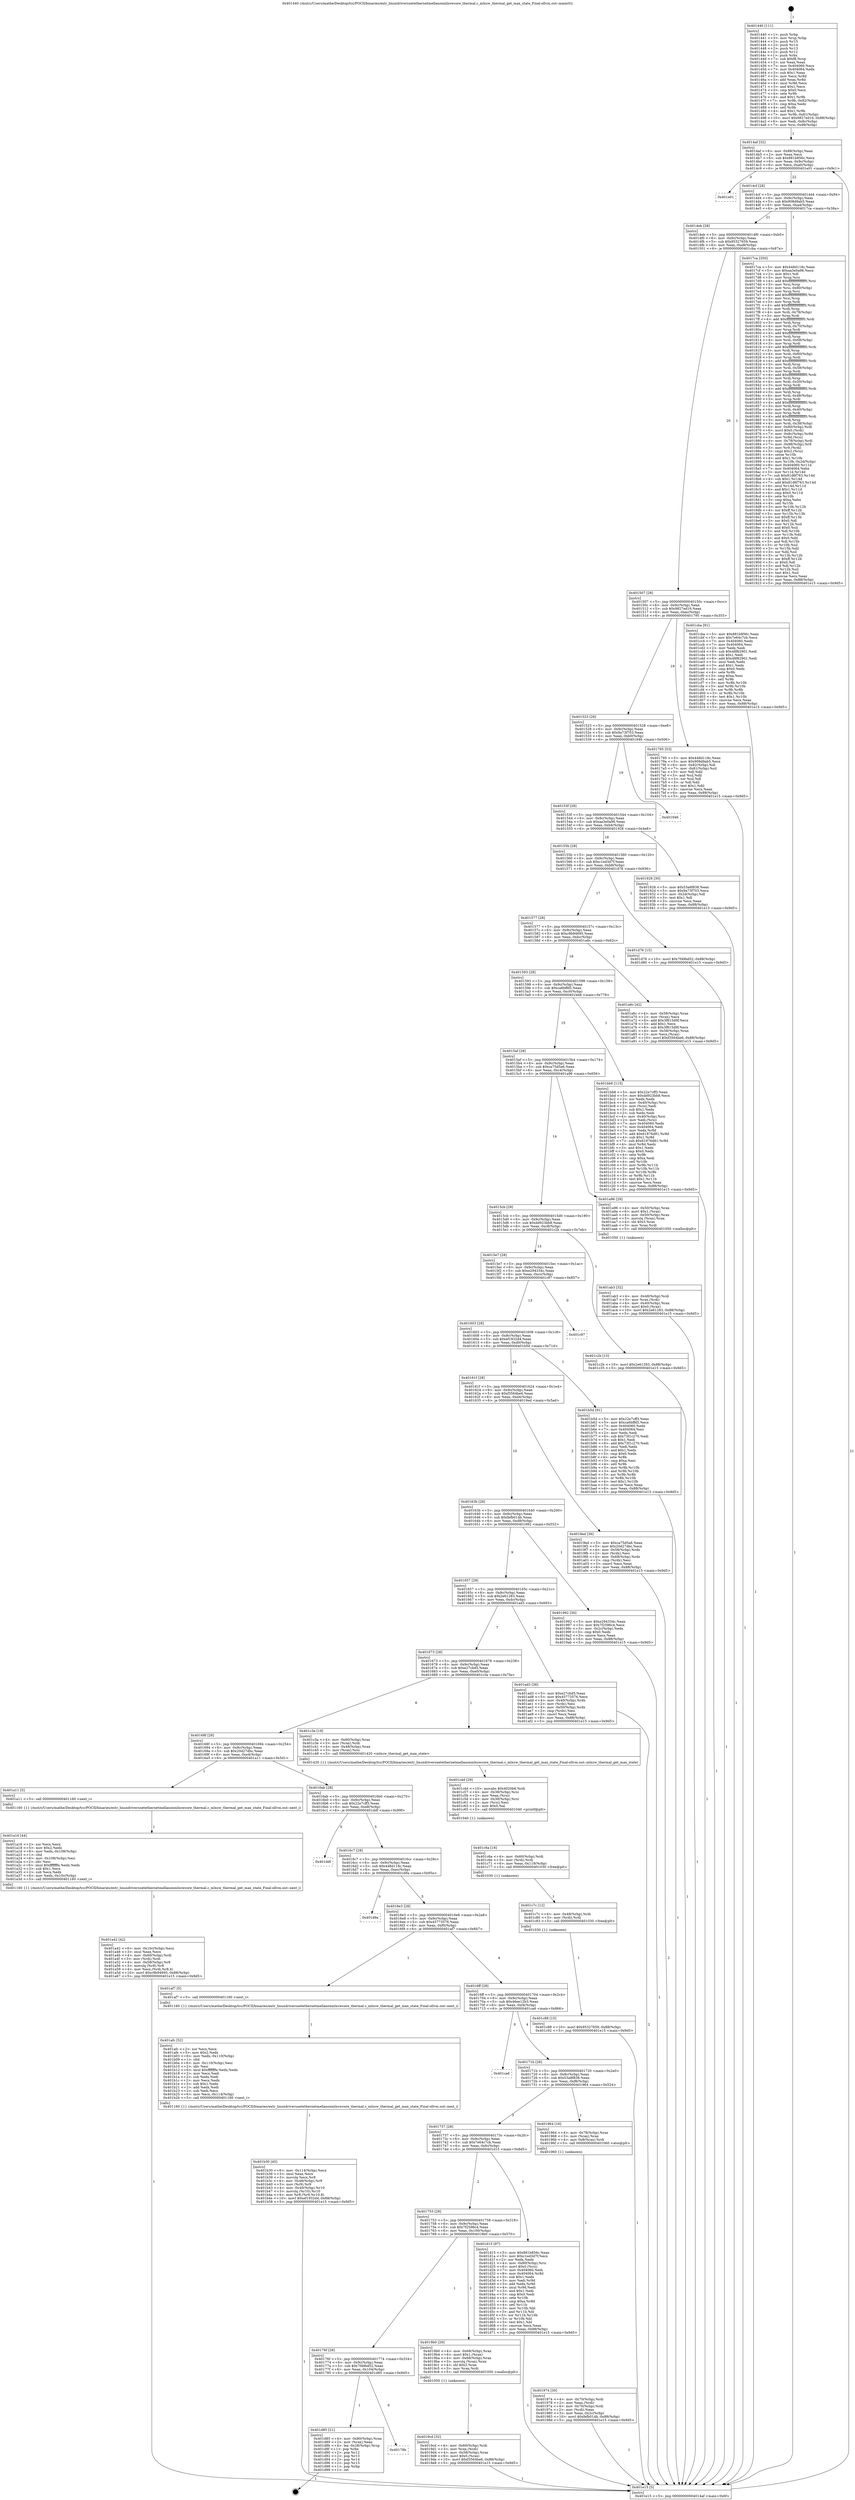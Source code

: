 digraph "0x401440" {
  label = "0x401440 (/mnt/c/Users/mathe/Desktop/tcc/POCII/binaries/extr_linuxdriversnetethernetmellanoxmlxswcore_thermal.c_mlxsw_thermal_get_max_state_Final-ollvm.out::main(0))"
  labelloc = "t"
  node[shape=record]

  Entry [label="",width=0.3,height=0.3,shape=circle,fillcolor=black,style=filled]
  "0x4014af" [label="{
     0x4014af [32]\l
     | [instrs]\l
     &nbsp;&nbsp;0x4014af \<+6\>: mov -0x88(%rbp),%eax\l
     &nbsp;&nbsp;0x4014b5 \<+2\>: mov %eax,%ecx\l
     &nbsp;&nbsp;0x4014b7 \<+6\>: sub $0x881b856c,%ecx\l
     &nbsp;&nbsp;0x4014bd \<+6\>: mov %eax,-0x9c(%rbp)\l
     &nbsp;&nbsp;0x4014c3 \<+6\>: mov %ecx,-0xa0(%rbp)\l
     &nbsp;&nbsp;0x4014c9 \<+6\>: je 0000000000401e01 \<main+0x9c1\>\l
  }"]
  "0x401e01" [label="{
     0x401e01\l
  }", style=dashed]
  "0x4014cf" [label="{
     0x4014cf [28]\l
     | [instrs]\l
     &nbsp;&nbsp;0x4014cf \<+5\>: jmp 00000000004014d4 \<main+0x94\>\l
     &nbsp;&nbsp;0x4014d4 \<+6\>: mov -0x9c(%rbp),%eax\l
     &nbsp;&nbsp;0x4014da \<+5\>: sub $0x908d9ab5,%eax\l
     &nbsp;&nbsp;0x4014df \<+6\>: mov %eax,-0xa4(%rbp)\l
     &nbsp;&nbsp;0x4014e5 \<+6\>: je 00000000004017ca \<main+0x38a\>\l
  }"]
  Exit [label="",width=0.3,height=0.3,shape=circle,fillcolor=black,style=filled,peripheries=2]
  "0x4017ca" [label="{
     0x4017ca [350]\l
     | [instrs]\l
     &nbsp;&nbsp;0x4017ca \<+5\>: mov $0x448d118c,%eax\l
     &nbsp;&nbsp;0x4017cf \<+5\>: mov $0xaa3e0a96,%ecx\l
     &nbsp;&nbsp;0x4017d4 \<+2\>: mov $0x1,%dl\l
     &nbsp;&nbsp;0x4017d6 \<+3\>: mov %rsp,%rsi\l
     &nbsp;&nbsp;0x4017d9 \<+4\>: add $0xfffffffffffffff0,%rsi\l
     &nbsp;&nbsp;0x4017dd \<+3\>: mov %rsi,%rsp\l
     &nbsp;&nbsp;0x4017e0 \<+4\>: mov %rsi,-0x80(%rbp)\l
     &nbsp;&nbsp;0x4017e4 \<+3\>: mov %rsp,%rsi\l
     &nbsp;&nbsp;0x4017e7 \<+4\>: add $0xfffffffffffffff0,%rsi\l
     &nbsp;&nbsp;0x4017eb \<+3\>: mov %rsi,%rsp\l
     &nbsp;&nbsp;0x4017ee \<+3\>: mov %rsp,%rdi\l
     &nbsp;&nbsp;0x4017f1 \<+4\>: add $0xfffffffffffffff0,%rdi\l
     &nbsp;&nbsp;0x4017f5 \<+3\>: mov %rdi,%rsp\l
     &nbsp;&nbsp;0x4017f8 \<+4\>: mov %rdi,-0x78(%rbp)\l
     &nbsp;&nbsp;0x4017fc \<+3\>: mov %rsp,%rdi\l
     &nbsp;&nbsp;0x4017ff \<+4\>: add $0xfffffffffffffff0,%rdi\l
     &nbsp;&nbsp;0x401803 \<+3\>: mov %rdi,%rsp\l
     &nbsp;&nbsp;0x401806 \<+4\>: mov %rdi,-0x70(%rbp)\l
     &nbsp;&nbsp;0x40180a \<+3\>: mov %rsp,%rdi\l
     &nbsp;&nbsp;0x40180d \<+4\>: add $0xfffffffffffffff0,%rdi\l
     &nbsp;&nbsp;0x401811 \<+3\>: mov %rdi,%rsp\l
     &nbsp;&nbsp;0x401814 \<+4\>: mov %rdi,-0x68(%rbp)\l
     &nbsp;&nbsp;0x401818 \<+3\>: mov %rsp,%rdi\l
     &nbsp;&nbsp;0x40181b \<+4\>: add $0xfffffffffffffff0,%rdi\l
     &nbsp;&nbsp;0x40181f \<+3\>: mov %rdi,%rsp\l
     &nbsp;&nbsp;0x401822 \<+4\>: mov %rdi,-0x60(%rbp)\l
     &nbsp;&nbsp;0x401826 \<+3\>: mov %rsp,%rdi\l
     &nbsp;&nbsp;0x401829 \<+4\>: add $0xfffffffffffffff0,%rdi\l
     &nbsp;&nbsp;0x40182d \<+3\>: mov %rdi,%rsp\l
     &nbsp;&nbsp;0x401830 \<+4\>: mov %rdi,-0x58(%rbp)\l
     &nbsp;&nbsp;0x401834 \<+3\>: mov %rsp,%rdi\l
     &nbsp;&nbsp;0x401837 \<+4\>: add $0xfffffffffffffff0,%rdi\l
     &nbsp;&nbsp;0x40183b \<+3\>: mov %rdi,%rsp\l
     &nbsp;&nbsp;0x40183e \<+4\>: mov %rdi,-0x50(%rbp)\l
     &nbsp;&nbsp;0x401842 \<+3\>: mov %rsp,%rdi\l
     &nbsp;&nbsp;0x401845 \<+4\>: add $0xfffffffffffffff0,%rdi\l
     &nbsp;&nbsp;0x401849 \<+3\>: mov %rdi,%rsp\l
     &nbsp;&nbsp;0x40184c \<+4\>: mov %rdi,-0x48(%rbp)\l
     &nbsp;&nbsp;0x401850 \<+3\>: mov %rsp,%rdi\l
     &nbsp;&nbsp;0x401853 \<+4\>: add $0xfffffffffffffff0,%rdi\l
     &nbsp;&nbsp;0x401857 \<+3\>: mov %rdi,%rsp\l
     &nbsp;&nbsp;0x40185a \<+4\>: mov %rdi,-0x40(%rbp)\l
     &nbsp;&nbsp;0x40185e \<+3\>: mov %rsp,%rdi\l
     &nbsp;&nbsp;0x401861 \<+4\>: add $0xfffffffffffffff0,%rdi\l
     &nbsp;&nbsp;0x401865 \<+3\>: mov %rdi,%rsp\l
     &nbsp;&nbsp;0x401868 \<+4\>: mov %rdi,-0x38(%rbp)\l
     &nbsp;&nbsp;0x40186c \<+4\>: mov -0x80(%rbp),%rdi\l
     &nbsp;&nbsp;0x401870 \<+6\>: movl $0x0,(%rdi)\l
     &nbsp;&nbsp;0x401876 \<+7\>: mov -0x8c(%rbp),%r8d\l
     &nbsp;&nbsp;0x40187d \<+3\>: mov %r8d,(%rsi)\l
     &nbsp;&nbsp;0x401880 \<+4\>: mov -0x78(%rbp),%rdi\l
     &nbsp;&nbsp;0x401884 \<+7\>: mov -0x98(%rbp),%r9\l
     &nbsp;&nbsp;0x40188b \<+3\>: mov %r9,(%rdi)\l
     &nbsp;&nbsp;0x40188e \<+3\>: cmpl $0x2,(%rsi)\l
     &nbsp;&nbsp;0x401891 \<+4\>: setne %r10b\l
     &nbsp;&nbsp;0x401895 \<+4\>: and $0x1,%r10b\l
     &nbsp;&nbsp;0x401899 \<+4\>: mov %r10b,-0x2d(%rbp)\l
     &nbsp;&nbsp;0x40189d \<+8\>: mov 0x404060,%r11d\l
     &nbsp;&nbsp;0x4018a5 \<+7\>: mov 0x404064,%ebx\l
     &nbsp;&nbsp;0x4018ac \<+3\>: mov %r11d,%r14d\l
     &nbsp;&nbsp;0x4018af \<+7\>: sub $0x81d6f763,%r14d\l
     &nbsp;&nbsp;0x4018b6 \<+4\>: sub $0x1,%r14d\l
     &nbsp;&nbsp;0x4018ba \<+7\>: add $0x81d6f763,%r14d\l
     &nbsp;&nbsp;0x4018c1 \<+4\>: imul %r14d,%r11d\l
     &nbsp;&nbsp;0x4018c5 \<+4\>: and $0x1,%r11d\l
     &nbsp;&nbsp;0x4018c9 \<+4\>: cmp $0x0,%r11d\l
     &nbsp;&nbsp;0x4018cd \<+4\>: sete %r10b\l
     &nbsp;&nbsp;0x4018d1 \<+3\>: cmp $0xa,%ebx\l
     &nbsp;&nbsp;0x4018d4 \<+4\>: setl %r15b\l
     &nbsp;&nbsp;0x4018d8 \<+3\>: mov %r10b,%r12b\l
     &nbsp;&nbsp;0x4018db \<+4\>: xor $0xff,%r12b\l
     &nbsp;&nbsp;0x4018df \<+3\>: mov %r15b,%r13b\l
     &nbsp;&nbsp;0x4018e2 \<+4\>: xor $0xff,%r13b\l
     &nbsp;&nbsp;0x4018e6 \<+3\>: xor $0x0,%dl\l
     &nbsp;&nbsp;0x4018e9 \<+3\>: mov %r12b,%sil\l
     &nbsp;&nbsp;0x4018ec \<+4\>: and $0x0,%sil\l
     &nbsp;&nbsp;0x4018f0 \<+3\>: and %dl,%r10b\l
     &nbsp;&nbsp;0x4018f3 \<+3\>: mov %r13b,%dil\l
     &nbsp;&nbsp;0x4018f6 \<+4\>: and $0x0,%dil\l
     &nbsp;&nbsp;0x4018fa \<+3\>: and %dl,%r15b\l
     &nbsp;&nbsp;0x4018fd \<+3\>: or %r10b,%sil\l
     &nbsp;&nbsp;0x401900 \<+3\>: or %r15b,%dil\l
     &nbsp;&nbsp;0x401903 \<+3\>: xor %dil,%sil\l
     &nbsp;&nbsp;0x401906 \<+3\>: or %r13b,%r12b\l
     &nbsp;&nbsp;0x401909 \<+4\>: xor $0xff,%r12b\l
     &nbsp;&nbsp;0x40190d \<+3\>: or $0x0,%dl\l
     &nbsp;&nbsp;0x401910 \<+3\>: and %dl,%r12b\l
     &nbsp;&nbsp;0x401913 \<+3\>: or %r12b,%sil\l
     &nbsp;&nbsp;0x401916 \<+4\>: test $0x1,%sil\l
     &nbsp;&nbsp;0x40191a \<+3\>: cmovne %ecx,%eax\l
     &nbsp;&nbsp;0x40191d \<+6\>: mov %eax,-0x88(%rbp)\l
     &nbsp;&nbsp;0x401923 \<+5\>: jmp 0000000000401e15 \<main+0x9d5\>\l
  }"]
  "0x4014eb" [label="{
     0x4014eb [28]\l
     | [instrs]\l
     &nbsp;&nbsp;0x4014eb \<+5\>: jmp 00000000004014f0 \<main+0xb0\>\l
     &nbsp;&nbsp;0x4014f0 \<+6\>: mov -0x9c(%rbp),%eax\l
     &nbsp;&nbsp;0x4014f6 \<+5\>: sub $0x95327659,%eax\l
     &nbsp;&nbsp;0x4014fb \<+6\>: mov %eax,-0xa8(%rbp)\l
     &nbsp;&nbsp;0x401501 \<+6\>: je 0000000000401cba \<main+0x87a\>\l
  }"]
  "0x40178b" [label="{
     0x40178b\l
  }", style=dashed]
  "0x401cba" [label="{
     0x401cba [91]\l
     | [instrs]\l
     &nbsp;&nbsp;0x401cba \<+5\>: mov $0x881b856c,%eax\l
     &nbsp;&nbsp;0x401cbf \<+5\>: mov $0x7e64c7cb,%ecx\l
     &nbsp;&nbsp;0x401cc4 \<+7\>: mov 0x404060,%edx\l
     &nbsp;&nbsp;0x401ccb \<+7\>: mov 0x404064,%esi\l
     &nbsp;&nbsp;0x401cd2 \<+2\>: mov %edx,%edi\l
     &nbsp;&nbsp;0x401cd4 \<+6\>: sub $0x48f62901,%edi\l
     &nbsp;&nbsp;0x401cda \<+3\>: sub $0x1,%edi\l
     &nbsp;&nbsp;0x401cdd \<+6\>: add $0x48f62901,%edi\l
     &nbsp;&nbsp;0x401ce3 \<+3\>: imul %edi,%edx\l
     &nbsp;&nbsp;0x401ce6 \<+3\>: and $0x1,%edx\l
     &nbsp;&nbsp;0x401ce9 \<+3\>: cmp $0x0,%edx\l
     &nbsp;&nbsp;0x401cec \<+4\>: sete %r8b\l
     &nbsp;&nbsp;0x401cf0 \<+3\>: cmp $0xa,%esi\l
     &nbsp;&nbsp;0x401cf3 \<+4\>: setl %r9b\l
     &nbsp;&nbsp;0x401cf7 \<+3\>: mov %r8b,%r10b\l
     &nbsp;&nbsp;0x401cfa \<+3\>: and %r9b,%r10b\l
     &nbsp;&nbsp;0x401cfd \<+3\>: xor %r9b,%r8b\l
     &nbsp;&nbsp;0x401d00 \<+3\>: or %r8b,%r10b\l
     &nbsp;&nbsp;0x401d03 \<+4\>: test $0x1,%r10b\l
     &nbsp;&nbsp;0x401d07 \<+3\>: cmovne %ecx,%eax\l
     &nbsp;&nbsp;0x401d0a \<+6\>: mov %eax,-0x88(%rbp)\l
     &nbsp;&nbsp;0x401d10 \<+5\>: jmp 0000000000401e15 \<main+0x9d5\>\l
  }"]
  "0x401507" [label="{
     0x401507 [28]\l
     | [instrs]\l
     &nbsp;&nbsp;0x401507 \<+5\>: jmp 000000000040150c \<main+0xcc\>\l
     &nbsp;&nbsp;0x40150c \<+6\>: mov -0x9c(%rbp),%eax\l
     &nbsp;&nbsp;0x401512 \<+5\>: sub $0x9827ed16,%eax\l
     &nbsp;&nbsp;0x401517 \<+6\>: mov %eax,-0xac(%rbp)\l
     &nbsp;&nbsp;0x40151d \<+6\>: je 0000000000401795 \<main+0x355\>\l
  }"]
  "0x401d85" [label="{
     0x401d85 [21]\l
     | [instrs]\l
     &nbsp;&nbsp;0x401d85 \<+4\>: mov -0x80(%rbp),%rax\l
     &nbsp;&nbsp;0x401d89 \<+2\>: mov (%rax),%eax\l
     &nbsp;&nbsp;0x401d8b \<+4\>: lea -0x28(%rbp),%rsp\l
     &nbsp;&nbsp;0x401d8f \<+1\>: pop %rbx\l
     &nbsp;&nbsp;0x401d90 \<+2\>: pop %r12\l
     &nbsp;&nbsp;0x401d92 \<+2\>: pop %r13\l
     &nbsp;&nbsp;0x401d94 \<+2\>: pop %r14\l
     &nbsp;&nbsp;0x401d96 \<+2\>: pop %r15\l
     &nbsp;&nbsp;0x401d98 \<+1\>: pop %rbp\l
     &nbsp;&nbsp;0x401d99 \<+1\>: ret\l
  }"]
  "0x401795" [label="{
     0x401795 [53]\l
     | [instrs]\l
     &nbsp;&nbsp;0x401795 \<+5\>: mov $0x448d118c,%eax\l
     &nbsp;&nbsp;0x40179a \<+5\>: mov $0x908d9ab5,%ecx\l
     &nbsp;&nbsp;0x40179f \<+6\>: mov -0x82(%rbp),%dl\l
     &nbsp;&nbsp;0x4017a5 \<+7\>: mov -0x81(%rbp),%sil\l
     &nbsp;&nbsp;0x4017ac \<+3\>: mov %dl,%dil\l
     &nbsp;&nbsp;0x4017af \<+3\>: and %sil,%dil\l
     &nbsp;&nbsp;0x4017b2 \<+3\>: xor %sil,%dl\l
     &nbsp;&nbsp;0x4017b5 \<+3\>: or %dl,%dil\l
     &nbsp;&nbsp;0x4017b8 \<+4\>: test $0x1,%dil\l
     &nbsp;&nbsp;0x4017bc \<+3\>: cmovne %ecx,%eax\l
     &nbsp;&nbsp;0x4017bf \<+6\>: mov %eax,-0x88(%rbp)\l
     &nbsp;&nbsp;0x4017c5 \<+5\>: jmp 0000000000401e15 \<main+0x9d5\>\l
  }"]
  "0x401523" [label="{
     0x401523 [28]\l
     | [instrs]\l
     &nbsp;&nbsp;0x401523 \<+5\>: jmp 0000000000401528 \<main+0xe8\>\l
     &nbsp;&nbsp;0x401528 \<+6\>: mov -0x9c(%rbp),%eax\l
     &nbsp;&nbsp;0x40152e \<+5\>: sub $0x9a73f703,%eax\l
     &nbsp;&nbsp;0x401533 \<+6\>: mov %eax,-0xb0(%rbp)\l
     &nbsp;&nbsp;0x401539 \<+6\>: je 0000000000401946 \<main+0x506\>\l
  }"]
  "0x401e15" [label="{
     0x401e15 [5]\l
     | [instrs]\l
     &nbsp;&nbsp;0x401e15 \<+5\>: jmp 00000000004014af \<main+0x6f\>\l
  }"]
  "0x401440" [label="{
     0x401440 [111]\l
     | [instrs]\l
     &nbsp;&nbsp;0x401440 \<+1\>: push %rbp\l
     &nbsp;&nbsp;0x401441 \<+3\>: mov %rsp,%rbp\l
     &nbsp;&nbsp;0x401444 \<+2\>: push %r15\l
     &nbsp;&nbsp;0x401446 \<+2\>: push %r14\l
     &nbsp;&nbsp;0x401448 \<+2\>: push %r13\l
     &nbsp;&nbsp;0x40144a \<+2\>: push %r12\l
     &nbsp;&nbsp;0x40144c \<+1\>: push %rbx\l
     &nbsp;&nbsp;0x40144d \<+7\>: sub $0xf8,%rsp\l
     &nbsp;&nbsp;0x401454 \<+2\>: xor %eax,%eax\l
     &nbsp;&nbsp;0x401456 \<+7\>: mov 0x404060,%ecx\l
     &nbsp;&nbsp;0x40145d \<+7\>: mov 0x404064,%edx\l
     &nbsp;&nbsp;0x401464 \<+3\>: sub $0x1,%eax\l
     &nbsp;&nbsp;0x401467 \<+3\>: mov %ecx,%r8d\l
     &nbsp;&nbsp;0x40146a \<+3\>: add %eax,%r8d\l
     &nbsp;&nbsp;0x40146d \<+4\>: imul %r8d,%ecx\l
     &nbsp;&nbsp;0x401471 \<+3\>: and $0x1,%ecx\l
     &nbsp;&nbsp;0x401474 \<+3\>: cmp $0x0,%ecx\l
     &nbsp;&nbsp;0x401477 \<+4\>: sete %r9b\l
     &nbsp;&nbsp;0x40147b \<+4\>: and $0x1,%r9b\l
     &nbsp;&nbsp;0x40147f \<+7\>: mov %r9b,-0x82(%rbp)\l
     &nbsp;&nbsp;0x401486 \<+3\>: cmp $0xa,%edx\l
     &nbsp;&nbsp;0x401489 \<+4\>: setl %r9b\l
     &nbsp;&nbsp;0x40148d \<+4\>: and $0x1,%r9b\l
     &nbsp;&nbsp;0x401491 \<+7\>: mov %r9b,-0x81(%rbp)\l
     &nbsp;&nbsp;0x401498 \<+10\>: movl $0x9827ed16,-0x88(%rbp)\l
     &nbsp;&nbsp;0x4014a2 \<+6\>: mov %edi,-0x8c(%rbp)\l
     &nbsp;&nbsp;0x4014a8 \<+7\>: mov %rsi,-0x98(%rbp)\l
  }"]
  "0x401c88" [label="{
     0x401c88 [15]\l
     | [instrs]\l
     &nbsp;&nbsp;0x401c88 \<+10\>: movl $0x95327659,-0x88(%rbp)\l
     &nbsp;&nbsp;0x401c92 \<+5\>: jmp 0000000000401e15 \<main+0x9d5\>\l
  }"]
  "0x401c7c" [label="{
     0x401c7c [12]\l
     | [instrs]\l
     &nbsp;&nbsp;0x401c7c \<+4\>: mov -0x48(%rbp),%rdi\l
     &nbsp;&nbsp;0x401c80 \<+3\>: mov (%rdi),%rdi\l
     &nbsp;&nbsp;0x401c83 \<+5\>: call 0000000000401030 \<free@plt\>\l
     | [calls]\l
     &nbsp;&nbsp;0x401030 \{1\} (unknown)\l
  }"]
  "0x401946" [label="{
     0x401946\l
  }", style=dashed]
  "0x40153f" [label="{
     0x40153f [28]\l
     | [instrs]\l
     &nbsp;&nbsp;0x40153f \<+5\>: jmp 0000000000401544 \<main+0x104\>\l
     &nbsp;&nbsp;0x401544 \<+6\>: mov -0x9c(%rbp),%eax\l
     &nbsp;&nbsp;0x40154a \<+5\>: sub $0xaa3e0a96,%eax\l
     &nbsp;&nbsp;0x40154f \<+6\>: mov %eax,-0xb4(%rbp)\l
     &nbsp;&nbsp;0x401555 \<+6\>: je 0000000000401928 \<main+0x4e8\>\l
  }"]
  "0x401c6a" [label="{
     0x401c6a [18]\l
     | [instrs]\l
     &nbsp;&nbsp;0x401c6a \<+4\>: mov -0x60(%rbp),%rdi\l
     &nbsp;&nbsp;0x401c6e \<+3\>: mov (%rdi),%rdi\l
     &nbsp;&nbsp;0x401c71 \<+6\>: mov %eax,-0x118(%rbp)\l
     &nbsp;&nbsp;0x401c77 \<+5\>: call 0000000000401030 \<free@plt\>\l
     | [calls]\l
     &nbsp;&nbsp;0x401030 \{1\} (unknown)\l
  }"]
  "0x401928" [label="{
     0x401928 [30]\l
     | [instrs]\l
     &nbsp;&nbsp;0x401928 \<+5\>: mov $0x53a8f838,%eax\l
     &nbsp;&nbsp;0x40192d \<+5\>: mov $0x9a73f703,%ecx\l
     &nbsp;&nbsp;0x401932 \<+3\>: mov -0x2d(%rbp),%dl\l
     &nbsp;&nbsp;0x401935 \<+3\>: test $0x1,%dl\l
     &nbsp;&nbsp;0x401938 \<+3\>: cmovne %ecx,%eax\l
     &nbsp;&nbsp;0x40193b \<+6\>: mov %eax,-0x88(%rbp)\l
     &nbsp;&nbsp;0x401941 \<+5\>: jmp 0000000000401e15 \<main+0x9d5\>\l
  }"]
  "0x40155b" [label="{
     0x40155b [28]\l
     | [instrs]\l
     &nbsp;&nbsp;0x40155b \<+5\>: jmp 0000000000401560 \<main+0x120\>\l
     &nbsp;&nbsp;0x401560 \<+6\>: mov -0x9c(%rbp),%eax\l
     &nbsp;&nbsp;0x401566 \<+5\>: sub $0xc1ed3d7f,%eax\l
     &nbsp;&nbsp;0x40156b \<+6\>: mov %eax,-0xb8(%rbp)\l
     &nbsp;&nbsp;0x401571 \<+6\>: je 0000000000401d76 \<main+0x936\>\l
  }"]
  "0x401c4d" [label="{
     0x401c4d [29]\l
     | [instrs]\l
     &nbsp;&nbsp;0x401c4d \<+10\>: movabs $0x4020b6,%rdi\l
     &nbsp;&nbsp;0x401c57 \<+4\>: mov -0x38(%rbp),%rsi\l
     &nbsp;&nbsp;0x401c5b \<+2\>: mov %eax,(%rsi)\l
     &nbsp;&nbsp;0x401c5d \<+4\>: mov -0x38(%rbp),%rsi\l
     &nbsp;&nbsp;0x401c61 \<+2\>: mov (%rsi),%esi\l
     &nbsp;&nbsp;0x401c63 \<+2\>: mov $0x0,%al\l
     &nbsp;&nbsp;0x401c65 \<+5\>: call 0000000000401040 \<printf@plt\>\l
     | [calls]\l
     &nbsp;&nbsp;0x401040 \{1\} (unknown)\l
  }"]
  "0x401d76" [label="{
     0x401d76 [15]\l
     | [instrs]\l
     &nbsp;&nbsp;0x401d76 \<+10\>: movl $0x7f49bd52,-0x88(%rbp)\l
     &nbsp;&nbsp;0x401d80 \<+5\>: jmp 0000000000401e15 \<main+0x9d5\>\l
  }"]
  "0x401577" [label="{
     0x401577 [28]\l
     | [instrs]\l
     &nbsp;&nbsp;0x401577 \<+5\>: jmp 000000000040157c \<main+0x13c\>\l
     &nbsp;&nbsp;0x40157c \<+6\>: mov -0x9c(%rbp),%eax\l
     &nbsp;&nbsp;0x401582 \<+5\>: sub $0xc9b94695,%eax\l
     &nbsp;&nbsp;0x401587 \<+6\>: mov %eax,-0xbc(%rbp)\l
     &nbsp;&nbsp;0x40158d \<+6\>: je 0000000000401a6c \<main+0x62c\>\l
  }"]
  "0x401b30" [label="{
     0x401b30 [45]\l
     | [instrs]\l
     &nbsp;&nbsp;0x401b30 \<+6\>: mov -0x114(%rbp),%ecx\l
     &nbsp;&nbsp;0x401b36 \<+3\>: imul %eax,%ecx\l
     &nbsp;&nbsp;0x401b39 \<+3\>: movslq %ecx,%r8\l
     &nbsp;&nbsp;0x401b3c \<+4\>: mov -0x48(%rbp),%r9\l
     &nbsp;&nbsp;0x401b40 \<+3\>: mov (%r9),%r9\l
     &nbsp;&nbsp;0x401b43 \<+4\>: mov -0x40(%rbp),%r10\l
     &nbsp;&nbsp;0x401b47 \<+3\>: movslq (%r10),%r10\l
     &nbsp;&nbsp;0x401b4a \<+4\>: mov %r8,(%r9,%r10,8)\l
     &nbsp;&nbsp;0x401b4e \<+10\>: movl $0xef1932d4,-0x88(%rbp)\l
     &nbsp;&nbsp;0x401b58 \<+5\>: jmp 0000000000401e15 \<main+0x9d5\>\l
  }"]
  "0x401a6c" [label="{
     0x401a6c [42]\l
     | [instrs]\l
     &nbsp;&nbsp;0x401a6c \<+4\>: mov -0x58(%rbp),%rax\l
     &nbsp;&nbsp;0x401a70 \<+2\>: mov (%rax),%ecx\l
     &nbsp;&nbsp;0x401a72 \<+6\>: add $0x3f815d9f,%ecx\l
     &nbsp;&nbsp;0x401a78 \<+3\>: add $0x1,%ecx\l
     &nbsp;&nbsp;0x401a7b \<+6\>: sub $0x3f815d9f,%ecx\l
     &nbsp;&nbsp;0x401a81 \<+4\>: mov -0x58(%rbp),%rax\l
     &nbsp;&nbsp;0x401a85 \<+2\>: mov %ecx,(%rax)\l
     &nbsp;&nbsp;0x401a87 \<+10\>: movl $0xf3564be6,-0x88(%rbp)\l
     &nbsp;&nbsp;0x401a91 \<+5\>: jmp 0000000000401e15 \<main+0x9d5\>\l
  }"]
  "0x401593" [label="{
     0x401593 [28]\l
     | [instrs]\l
     &nbsp;&nbsp;0x401593 \<+5\>: jmp 0000000000401598 \<main+0x158\>\l
     &nbsp;&nbsp;0x401598 \<+6\>: mov -0x9c(%rbp),%eax\l
     &nbsp;&nbsp;0x40159e \<+5\>: sub $0xca6bffd5,%eax\l
     &nbsp;&nbsp;0x4015a3 \<+6\>: mov %eax,-0xc0(%rbp)\l
     &nbsp;&nbsp;0x4015a9 \<+6\>: je 0000000000401bb8 \<main+0x778\>\l
  }"]
  "0x401afc" [label="{
     0x401afc [52]\l
     | [instrs]\l
     &nbsp;&nbsp;0x401afc \<+2\>: xor %ecx,%ecx\l
     &nbsp;&nbsp;0x401afe \<+5\>: mov $0x2,%edx\l
     &nbsp;&nbsp;0x401b03 \<+6\>: mov %edx,-0x110(%rbp)\l
     &nbsp;&nbsp;0x401b09 \<+1\>: cltd\l
     &nbsp;&nbsp;0x401b0a \<+6\>: mov -0x110(%rbp),%esi\l
     &nbsp;&nbsp;0x401b10 \<+2\>: idiv %esi\l
     &nbsp;&nbsp;0x401b12 \<+6\>: imul $0xfffffffe,%edx,%edx\l
     &nbsp;&nbsp;0x401b18 \<+2\>: mov %ecx,%edi\l
     &nbsp;&nbsp;0x401b1a \<+2\>: sub %edx,%edi\l
     &nbsp;&nbsp;0x401b1c \<+2\>: mov %ecx,%edx\l
     &nbsp;&nbsp;0x401b1e \<+3\>: sub $0x1,%edx\l
     &nbsp;&nbsp;0x401b21 \<+2\>: add %edx,%edi\l
     &nbsp;&nbsp;0x401b23 \<+2\>: sub %edi,%ecx\l
     &nbsp;&nbsp;0x401b25 \<+6\>: mov %ecx,-0x114(%rbp)\l
     &nbsp;&nbsp;0x401b2b \<+5\>: call 0000000000401160 \<next_i\>\l
     | [calls]\l
     &nbsp;&nbsp;0x401160 \{1\} (/mnt/c/Users/mathe/Desktop/tcc/POCII/binaries/extr_linuxdriversnetethernetmellanoxmlxswcore_thermal.c_mlxsw_thermal_get_max_state_Final-ollvm.out::next_i)\l
  }"]
  "0x401bb8" [label="{
     0x401bb8 [115]\l
     | [instrs]\l
     &nbsp;&nbsp;0x401bb8 \<+5\>: mov $0x22e7cff3,%eax\l
     &nbsp;&nbsp;0x401bbd \<+5\>: mov $0xdd923bb8,%ecx\l
     &nbsp;&nbsp;0x401bc2 \<+2\>: xor %edx,%edx\l
     &nbsp;&nbsp;0x401bc4 \<+4\>: mov -0x40(%rbp),%rsi\l
     &nbsp;&nbsp;0x401bc8 \<+2\>: mov (%rsi),%edi\l
     &nbsp;&nbsp;0x401bca \<+3\>: sub $0x1,%edx\l
     &nbsp;&nbsp;0x401bcd \<+2\>: sub %edx,%edi\l
     &nbsp;&nbsp;0x401bcf \<+4\>: mov -0x40(%rbp),%rsi\l
     &nbsp;&nbsp;0x401bd3 \<+2\>: mov %edi,(%rsi)\l
     &nbsp;&nbsp;0x401bd5 \<+7\>: mov 0x404060,%edx\l
     &nbsp;&nbsp;0x401bdc \<+7\>: mov 0x404064,%edi\l
     &nbsp;&nbsp;0x401be3 \<+3\>: mov %edx,%r8d\l
     &nbsp;&nbsp;0x401be6 \<+7\>: add $0x61876d81,%r8d\l
     &nbsp;&nbsp;0x401bed \<+4\>: sub $0x1,%r8d\l
     &nbsp;&nbsp;0x401bf1 \<+7\>: sub $0x61876d81,%r8d\l
     &nbsp;&nbsp;0x401bf8 \<+4\>: imul %r8d,%edx\l
     &nbsp;&nbsp;0x401bfc \<+3\>: and $0x1,%edx\l
     &nbsp;&nbsp;0x401bff \<+3\>: cmp $0x0,%edx\l
     &nbsp;&nbsp;0x401c02 \<+4\>: sete %r9b\l
     &nbsp;&nbsp;0x401c06 \<+3\>: cmp $0xa,%edi\l
     &nbsp;&nbsp;0x401c09 \<+4\>: setl %r10b\l
     &nbsp;&nbsp;0x401c0d \<+3\>: mov %r9b,%r11b\l
     &nbsp;&nbsp;0x401c10 \<+3\>: and %r10b,%r11b\l
     &nbsp;&nbsp;0x401c13 \<+3\>: xor %r10b,%r9b\l
     &nbsp;&nbsp;0x401c16 \<+3\>: or %r9b,%r11b\l
     &nbsp;&nbsp;0x401c19 \<+4\>: test $0x1,%r11b\l
     &nbsp;&nbsp;0x401c1d \<+3\>: cmovne %ecx,%eax\l
     &nbsp;&nbsp;0x401c20 \<+6\>: mov %eax,-0x88(%rbp)\l
     &nbsp;&nbsp;0x401c26 \<+5\>: jmp 0000000000401e15 \<main+0x9d5\>\l
  }"]
  "0x4015af" [label="{
     0x4015af [28]\l
     | [instrs]\l
     &nbsp;&nbsp;0x4015af \<+5\>: jmp 00000000004015b4 \<main+0x174\>\l
     &nbsp;&nbsp;0x4015b4 \<+6\>: mov -0x9c(%rbp),%eax\l
     &nbsp;&nbsp;0x4015ba \<+5\>: sub $0xca75d5a6,%eax\l
     &nbsp;&nbsp;0x4015bf \<+6\>: mov %eax,-0xc4(%rbp)\l
     &nbsp;&nbsp;0x4015c5 \<+6\>: je 0000000000401a96 \<main+0x656\>\l
  }"]
  "0x401ab3" [label="{
     0x401ab3 [32]\l
     | [instrs]\l
     &nbsp;&nbsp;0x401ab3 \<+4\>: mov -0x48(%rbp),%rdi\l
     &nbsp;&nbsp;0x401ab7 \<+3\>: mov %rax,(%rdi)\l
     &nbsp;&nbsp;0x401aba \<+4\>: mov -0x40(%rbp),%rax\l
     &nbsp;&nbsp;0x401abe \<+6\>: movl $0x0,(%rax)\l
     &nbsp;&nbsp;0x401ac4 \<+10\>: movl $0x2e61283,-0x88(%rbp)\l
     &nbsp;&nbsp;0x401ace \<+5\>: jmp 0000000000401e15 \<main+0x9d5\>\l
  }"]
  "0x401a96" [label="{
     0x401a96 [29]\l
     | [instrs]\l
     &nbsp;&nbsp;0x401a96 \<+4\>: mov -0x50(%rbp),%rax\l
     &nbsp;&nbsp;0x401a9a \<+6\>: movl $0x1,(%rax)\l
     &nbsp;&nbsp;0x401aa0 \<+4\>: mov -0x50(%rbp),%rax\l
     &nbsp;&nbsp;0x401aa4 \<+3\>: movslq (%rax),%rax\l
     &nbsp;&nbsp;0x401aa7 \<+4\>: shl $0x3,%rax\l
     &nbsp;&nbsp;0x401aab \<+3\>: mov %rax,%rdi\l
     &nbsp;&nbsp;0x401aae \<+5\>: call 0000000000401050 \<malloc@plt\>\l
     | [calls]\l
     &nbsp;&nbsp;0x401050 \{1\} (unknown)\l
  }"]
  "0x4015cb" [label="{
     0x4015cb [28]\l
     | [instrs]\l
     &nbsp;&nbsp;0x4015cb \<+5\>: jmp 00000000004015d0 \<main+0x190\>\l
     &nbsp;&nbsp;0x4015d0 \<+6\>: mov -0x9c(%rbp),%eax\l
     &nbsp;&nbsp;0x4015d6 \<+5\>: sub $0xdd923bb8,%eax\l
     &nbsp;&nbsp;0x4015db \<+6\>: mov %eax,-0xc8(%rbp)\l
     &nbsp;&nbsp;0x4015e1 \<+6\>: je 0000000000401c2b \<main+0x7eb\>\l
  }"]
  "0x401a42" [label="{
     0x401a42 [42]\l
     | [instrs]\l
     &nbsp;&nbsp;0x401a42 \<+6\>: mov -0x10c(%rbp),%ecx\l
     &nbsp;&nbsp;0x401a48 \<+3\>: imul %eax,%ecx\l
     &nbsp;&nbsp;0x401a4b \<+4\>: mov -0x60(%rbp),%rdi\l
     &nbsp;&nbsp;0x401a4f \<+3\>: mov (%rdi),%rdi\l
     &nbsp;&nbsp;0x401a52 \<+4\>: mov -0x58(%rbp),%r8\l
     &nbsp;&nbsp;0x401a56 \<+3\>: movslq (%r8),%r8\l
     &nbsp;&nbsp;0x401a59 \<+4\>: mov %ecx,(%rdi,%r8,4)\l
     &nbsp;&nbsp;0x401a5d \<+10\>: movl $0xc9b94695,-0x88(%rbp)\l
     &nbsp;&nbsp;0x401a67 \<+5\>: jmp 0000000000401e15 \<main+0x9d5\>\l
  }"]
  "0x401c2b" [label="{
     0x401c2b [15]\l
     | [instrs]\l
     &nbsp;&nbsp;0x401c2b \<+10\>: movl $0x2e61283,-0x88(%rbp)\l
     &nbsp;&nbsp;0x401c35 \<+5\>: jmp 0000000000401e15 \<main+0x9d5\>\l
  }"]
  "0x4015e7" [label="{
     0x4015e7 [28]\l
     | [instrs]\l
     &nbsp;&nbsp;0x4015e7 \<+5\>: jmp 00000000004015ec \<main+0x1ac\>\l
     &nbsp;&nbsp;0x4015ec \<+6\>: mov -0x9c(%rbp),%eax\l
     &nbsp;&nbsp;0x4015f2 \<+5\>: sub $0xe294334c,%eax\l
     &nbsp;&nbsp;0x4015f7 \<+6\>: mov %eax,-0xcc(%rbp)\l
     &nbsp;&nbsp;0x4015fd \<+6\>: je 0000000000401c97 \<main+0x857\>\l
  }"]
  "0x401a16" [label="{
     0x401a16 [44]\l
     | [instrs]\l
     &nbsp;&nbsp;0x401a16 \<+2\>: xor %ecx,%ecx\l
     &nbsp;&nbsp;0x401a18 \<+5\>: mov $0x2,%edx\l
     &nbsp;&nbsp;0x401a1d \<+6\>: mov %edx,-0x108(%rbp)\l
     &nbsp;&nbsp;0x401a23 \<+1\>: cltd\l
     &nbsp;&nbsp;0x401a24 \<+6\>: mov -0x108(%rbp),%esi\l
     &nbsp;&nbsp;0x401a2a \<+2\>: idiv %esi\l
     &nbsp;&nbsp;0x401a2c \<+6\>: imul $0xfffffffe,%edx,%edx\l
     &nbsp;&nbsp;0x401a32 \<+3\>: sub $0x1,%ecx\l
     &nbsp;&nbsp;0x401a35 \<+2\>: sub %ecx,%edx\l
     &nbsp;&nbsp;0x401a37 \<+6\>: mov %edx,-0x10c(%rbp)\l
     &nbsp;&nbsp;0x401a3d \<+5\>: call 0000000000401160 \<next_i\>\l
     | [calls]\l
     &nbsp;&nbsp;0x401160 \{1\} (/mnt/c/Users/mathe/Desktop/tcc/POCII/binaries/extr_linuxdriversnetethernetmellanoxmlxswcore_thermal.c_mlxsw_thermal_get_max_state_Final-ollvm.out::next_i)\l
  }"]
  "0x401c97" [label="{
     0x401c97\l
  }", style=dashed]
  "0x401603" [label="{
     0x401603 [28]\l
     | [instrs]\l
     &nbsp;&nbsp;0x401603 \<+5\>: jmp 0000000000401608 \<main+0x1c8\>\l
     &nbsp;&nbsp;0x401608 \<+6\>: mov -0x9c(%rbp),%eax\l
     &nbsp;&nbsp;0x40160e \<+5\>: sub $0xef1932d4,%eax\l
     &nbsp;&nbsp;0x401613 \<+6\>: mov %eax,-0xd0(%rbp)\l
     &nbsp;&nbsp;0x401619 \<+6\>: je 0000000000401b5d \<main+0x71d\>\l
  }"]
  "0x4019cd" [label="{
     0x4019cd [32]\l
     | [instrs]\l
     &nbsp;&nbsp;0x4019cd \<+4\>: mov -0x60(%rbp),%rdi\l
     &nbsp;&nbsp;0x4019d1 \<+3\>: mov %rax,(%rdi)\l
     &nbsp;&nbsp;0x4019d4 \<+4\>: mov -0x58(%rbp),%rax\l
     &nbsp;&nbsp;0x4019d8 \<+6\>: movl $0x0,(%rax)\l
     &nbsp;&nbsp;0x4019de \<+10\>: movl $0xf3564be6,-0x88(%rbp)\l
     &nbsp;&nbsp;0x4019e8 \<+5\>: jmp 0000000000401e15 \<main+0x9d5\>\l
  }"]
  "0x401b5d" [label="{
     0x401b5d [91]\l
     | [instrs]\l
     &nbsp;&nbsp;0x401b5d \<+5\>: mov $0x22e7cff3,%eax\l
     &nbsp;&nbsp;0x401b62 \<+5\>: mov $0xca6bffd5,%ecx\l
     &nbsp;&nbsp;0x401b67 \<+7\>: mov 0x404060,%edx\l
     &nbsp;&nbsp;0x401b6e \<+7\>: mov 0x404064,%esi\l
     &nbsp;&nbsp;0x401b75 \<+2\>: mov %edx,%edi\l
     &nbsp;&nbsp;0x401b77 \<+6\>: sub $0x73f1c270,%edi\l
     &nbsp;&nbsp;0x401b7d \<+3\>: sub $0x1,%edi\l
     &nbsp;&nbsp;0x401b80 \<+6\>: add $0x73f1c270,%edi\l
     &nbsp;&nbsp;0x401b86 \<+3\>: imul %edi,%edx\l
     &nbsp;&nbsp;0x401b89 \<+3\>: and $0x1,%edx\l
     &nbsp;&nbsp;0x401b8c \<+3\>: cmp $0x0,%edx\l
     &nbsp;&nbsp;0x401b8f \<+4\>: sete %r8b\l
     &nbsp;&nbsp;0x401b93 \<+3\>: cmp $0xa,%esi\l
     &nbsp;&nbsp;0x401b96 \<+4\>: setl %r9b\l
     &nbsp;&nbsp;0x401b9a \<+3\>: mov %r8b,%r10b\l
     &nbsp;&nbsp;0x401b9d \<+3\>: and %r9b,%r10b\l
     &nbsp;&nbsp;0x401ba0 \<+3\>: xor %r9b,%r8b\l
     &nbsp;&nbsp;0x401ba3 \<+3\>: or %r8b,%r10b\l
     &nbsp;&nbsp;0x401ba6 \<+4\>: test $0x1,%r10b\l
     &nbsp;&nbsp;0x401baa \<+3\>: cmovne %ecx,%eax\l
     &nbsp;&nbsp;0x401bad \<+6\>: mov %eax,-0x88(%rbp)\l
     &nbsp;&nbsp;0x401bb3 \<+5\>: jmp 0000000000401e15 \<main+0x9d5\>\l
  }"]
  "0x40161f" [label="{
     0x40161f [28]\l
     | [instrs]\l
     &nbsp;&nbsp;0x40161f \<+5\>: jmp 0000000000401624 \<main+0x1e4\>\l
     &nbsp;&nbsp;0x401624 \<+6\>: mov -0x9c(%rbp),%eax\l
     &nbsp;&nbsp;0x40162a \<+5\>: sub $0xf3564be6,%eax\l
     &nbsp;&nbsp;0x40162f \<+6\>: mov %eax,-0xd4(%rbp)\l
     &nbsp;&nbsp;0x401635 \<+6\>: je 00000000004019ed \<main+0x5ad\>\l
  }"]
  "0x40176f" [label="{
     0x40176f [28]\l
     | [instrs]\l
     &nbsp;&nbsp;0x40176f \<+5\>: jmp 0000000000401774 \<main+0x334\>\l
     &nbsp;&nbsp;0x401774 \<+6\>: mov -0x9c(%rbp),%eax\l
     &nbsp;&nbsp;0x40177a \<+5\>: sub $0x7f49bd52,%eax\l
     &nbsp;&nbsp;0x40177f \<+6\>: mov %eax,-0x104(%rbp)\l
     &nbsp;&nbsp;0x401785 \<+6\>: je 0000000000401d85 \<main+0x945\>\l
  }"]
  "0x4019ed" [label="{
     0x4019ed [36]\l
     | [instrs]\l
     &nbsp;&nbsp;0x4019ed \<+5\>: mov $0xca75d5a6,%eax\l
     &nbsp;&nbsp;0x4019f2 \<+5\>: mov $0x20d27dbc,%ecx\l
     &nbsp;&nbsp;0x4019f7 \<+4\>: mov -0x58(%rbp),%rdx\l
     &nbsp;&nbsp;0x4019fb \<+2\>: mov (%rdx),%esi\l
     &nbsp;&nbsp;0x4019fd \<+4\>: mov -0x68(%rbp),%rdx\l
     &nbsp;&nbsp;0x401a01 \<+2\>: cmp (%rdx),%esi\l
     &nbsp;&nbsp;0x401a03 \<+3\>: cmovl %ecx,%eax\l
     &nbsp;&nbsp;0x401a06 \<+6\>: mov %eax,-0x88(%rbp)\l
     &nbsp;&nbsp;0x401a0c \<+5\>: jmp 0000000000401e15 \<main+0x9d5\>\l
  }"]
  "0x40163b" [label="{
     0x40163b [28]\l
     | [instrs]\l
     &nbsp;&nbsp;0x40163b \<+5\>: jmp 0000000000401640 \<main+0x200\>\l
     &nbsp;&nbsp;0x401640 \<+6\>: mov -0x9c(%rbp),%eax\l
     &nbsp;&nbsp;0x401646 \<+5\>: sub $0xfefb014b,%eax\l
     &nbsp;&nbsp;0x40164b \<+6\>: mov %eax,-0xd8(%rbp)\l
     &nbsp;&nbsp;0x401651 \<+6\>: je 0000000000401992 \<main+0x552\>\l
  }"]
  "0x4019b0" [label="{
     0x4019b0 [29]\l
     | [instrs]\l
     &nbsp;&nbsp;0x4019b0 \<+4\>: mov -0x68(%rbp),%rax\l
     &nbsp;&nbsp;0x4019b4 \<+6\>: movl $0x1,(%rax)\l
     &nbsp;&nbsp;0x4019ba \<+4\>: mov -0x68(%rbp),%rax\l
     &nbsp;&nbsp;0x4019be \<+3\>: movslq (%rax),%rax\l
     &nbsp;&nbsp;0x4019c1 \<+4\>: shl $0x2,%rax\l
     &nbsp;&nbsp;0x4019c5 \<+3\>: mov %rax,%rdi\l
     &nbsp;&nbsp;0x4019c8 \<+5\>: call 0000000000401050 \<malloc@plt\>\l
     | [calls]\l
     &nbsp;&nbsp;0x401050 \{1\} (unknown)\l
  }"]
  "0x401992" [label="{
     0x401992 [30]\l
     | [instrs]\l
     &nbsp;&nbsp;0x401992 \<+5\>: mov $0xe294334c,%eax\l
     &nbsp;&nbsp;0x401997 \<+5\>: mov $0x7f2596c4,%ecx\l
     &nbsp;&nbsp;0x40199c \<+3\>: mov -0x2c(%rbp),%edx\l
     &nbsp;&nbsp;0x40199f \<+3\>: cmp $0x0,%edx\l
     &nbsp;&nbsp;0x4019a2 \<+3\>: cmove %ecx,%eax\l
     &nbsp;&nbsp;0x4019a5 \<+6\>: mov %eax,-0x88(%rbp)\l
     &nbsp;&nbsp;0x4019ab \<+5\>: jmp 0000000000401e15 \<main+0x9d5\>\l
  }"]
  "0x401657" [label="{
     0x401657 [28]\l
     | [instrs]\l
     &nbsp;&nbsp;0x401657 \<+5\>: jmp 000000000040165c \<main+0x21c\>\l
     &nbsp;&nbsp;0x40165c \<+6\>: mov -0x9c(%rbp),%eax\l
     &nbsp;&nbsp;0x401662 \<+5\>: sub $0x2e61283,%eax\l
     &nbsp;&nbsp;0x401667 \<+6\>: mov %eax,-0xdc(%rbp)\l
     &nbsp;&nbsp;0x40166d \<+6\>: je 0000000000401ad3 \<main+0x693\>\l
  }"]
  "0x401753" [label="{
     0x401753 [28]\l
     | [instrs]\l
     &nbsp;&nbsp;0x401753 \<+5\>: jmp 0000000000401758 \<main+0x318\>\l
     &nbsp;&nbsp;0x401758 \<+6\>: mov -0x9c(%rbp),%eax\l
     &nbsp;&nbsp;0x40175e \<+5\>: sub $0x7f2596c4,%eax\l
     &nbsp;&nbsp;0x401763 \<+6\>: mov %eax,-0x100(%rbp)\l
     &nbsp;&nbsp;0x401769 \<+6\>: je 00000000004019b0 \<main+0x570\>\l
  }"]
  "0x401ad3" [label="{
     0x401ad3 [36]\l
     | [instrs]\l
     &nbsp;&nbsp;0x401ad3 \<+5\>: mov $0xe27cbd5,%eax\l
     &nbsp;&nbsp;0x401ad8 \<+5\>: mov $0x45773576,%ecx\l
     &nbsp;&nbsp;0x401add \<+4\>: mov -0x40(%rbp),%rdx\l
     &nbsp;&nbsp;0x401ae1 \<+2\>: mov (%rdx),%esi\l
     &nbsp;&nbsp;0x401ae3 \<+4\>: mov -0x50(%rbp),%rdx\l
     &nbsp;&nbsp;0x401ae7 \<+2\>: cmp (%rdx),%esi\l
     &nbsp;&nbsp;0x401ae9 \<+3\>: cmovl %ecx,%eax\l
     &nbsp;&nbsp;0x401aec \<+6\>: mov %eax,-0x88(%rbp)\l
     &nbsp;&nbsp;0x401af2 \<+5\>: jmp 0000000000401e15 \<main+0x9d5\>\l
  }"]
  "0x401673" [label="{
     0x401673 [28]\l
     | [instrs]\l
     &nbsp;&nbsp;0x401673 \<+5\>: jmp 0000000000401678 \<main+0x238\>\l
     &nbsp;&nbsp;0x401678 \<+6\>: mov -0x9c(%rbp),%eax\l
     &nbsp;&nbsp;0x40167e \<+5\>: sub $0xe27cbd5,%eax\l
     &nbsp;&nbsp;0x401683 \<+6\>: mov %eax,-0xe0(%rbp)\l
     &nbsp;&nbsp;0x401689 \<+6\>: je 0000000000401c3a \<main+0x7fa\>\l
  }"]
  "0x401d15" [label="{
     0x401d15 [97]\l
     | [instrs]\l
     &nbsp;&nbsp;0x401d15 \<+5\>: mov $0x881b856c,%eax\l
     &nbsp;&nbsp;0x401d1a \<+5\>: mov $0xc1ed3d7f,%ecx\l
     &nbsp;&nbsp;0x401d1f \<+2\>: xor %edx,%edx\l
     &nbsp;&nbsp;0x401d21 \<+4\>: mov -0x80(%rbp),%rsi\l
     &nbsp;&nbsp;0x401d25 \<+6\>: movl $0x0,(%rsi)\l
     &nbsp;&nbsp;0x401d2b \<+7\>: mov 0x404060,%edi\l
     &nbsp;&nbsp;0x401d32 \<+8\>: mov 0x404064,%r8d\l
     &nbsp;&nbsp;0x401d3a \<+3\>: sub $0x1,%edx\l
     &nbsp;&nbsp;0x401d3d \<+3\>: mov %edi,%r9d\l
     &nbsp;&nbsp;0x401d40 \<+3\>: add %edx,%r9d\l
     &nbsp;&nbsp;0x401d43 \<+4\>: imul %r9d,%edi\l
     &nbsp;&nbsp;0x401d47 \<+3\>: and $0x1,%edi\l
     &nbsp;&nbsp;0x401d4a \<+3\>: cmp $0x0,%edi\l
     &nbsp;&nbsp;0x401d4d \<+4\>: sete %r10b\l
     &nbsp;&nbsp;0x401d51 \<+4\>: cmp $0xa,%r8d\l
     &nbsp;&nbsp;0x401d55 \<+4\>: setl %r11b\l
     &nbsp;&nbsp;0x401d59 \<+3\>: mov %r10b,%bl\l
     &nbsp;&nbsp;0x401d5c \<+3\>: and %r11b,%bl\l
     &nbsp;&nbsp;0x401d5f \<+3\>: xor %r11b,%r10b\l
     &nbsp;&nbsp;0x401d62 \<+3\>: or %r10b,%bl\l
     &nbsp;&nbsp;0x401d65 \<+3\>: test $0x1,%bl\l
     &nbsp;&nbsp;0x401d68 \<+3\>: cmovne %ecx,%eax\l
     &nbsp;&nbsp;0x401d6b \<+6\>: mov %eax,-0x88(%rbp)\l
     &nbsp;&nbsp;0x401d71 \<+5\>: jmp 0000000000401e15 \<main+0x9d5\>\l
  }"]
  "0x401c3a" [label="{
     0x401c3a [19]\l
     | [instrs]\l
     &nbsp;&nbsp;0x401c3a \<+4\>: mov -0x60(%rbp),%rax\l
     &nbsp;&nbsp;0x401c3e \<+3\>: mov (%rax),%rdi\l
     &nbsp;&nbsp;0x401c41 \<+4\>: mov -0x48(%rbp),%rax\l
     &nbsp;&nbsp;0x401c45 \<+3\>: mov (%rax),%rsi\l
     &nbsp;&nbsp;0x401c48 \<+5\>: call 0000000000401420 \<mlxsw_thermal_get_max_state\>\l
     | [calls]\l
     &nbsp;&nbsp;0x401420 \{1\} (/mnt/c/Users/mathe/Desktop/tcc/POCII/binaries/extr_linuxdriversnetethernetmellanoxmlxswcore_thermal.c_mlxsw_thermal_get_max_state_Final-ollvm.out::mlxsw_thermal_get_max_state)\l
  }"]
  "0x40168f" [label="{
     0x40168f [28]\l
     | [instrs]\l
     &nbsp;&nbsp;0x40168f \<+5\>: jmp 0000000000401694 \<main+0x254\>\l
     &nbsp;&nbsp;0x401694 \<+6\>: mov -0x9c(%rbp),%eax\l
     &nbsp;&nbsp;0x40169a \<+5\>: sub $0x20d27dbc,%eax\l
     &nbsp;&nbsp;0x40169f \<+6\>: mov %eax,-0xe4(%rbp)\l
     &nbsp;&nbsp;0x4016a5 \<+6\>: je 0000000000401a11 \<main+0x5d1\>\l
  }"]
  "0x401974" [label="{
     0x401974 [30]\l
     | [instrs]\l
     &nbsp;&nbsp;0x401974 \<+4\>: mov -0x70(%rbp),%rdi\l
     &nbsp;&nbsp;0x401978 \<+2\>: mov %eax,(%rdi)\l
     &nbsp;&nbsp;0x40197a \<+4\>: mov -0x70(%rbp),%rdi\l
     &nbsp;&nbsp;0x40197e \<+2\>: mov (%rdi),%eax\l
     &nbsp;&nbsp;0x401980 \<+3\>: mov %eax,-0x2c(%rbp)\l
     &nbsp;&nbsp;0x401983 \<+10\>: movl $0xfefb014b,-0x88(%rbp)\l
     &nbsp;&nbsp;0x40198d \<+5\>: jmp 0000000000401e15 \<main+0x9d5\>\l
  }"]
  "0x401a11" [label="{
     0x401a11 [5]\l
     | [instrs]\l
     &nbsp;&nbsp;0x401a11 \<+5\>: call 0000000000401160 \<next_i\>\l
     | [calls]\l
     &nbsp;&nbsp;0x401160 \{1\} (/mnt/c/Users/mathe/Desktop/tcc/POCII/binaries/extr_linuxdriversnetethernetmellanoxmlxswcore_thermal.c_mlxsw_thermal_get_max_state_Final-ollvm.out::next_i)\l
  }"]
  "0x4016ab" [label="{
     0x4016ab [28]\l
     | [instrs]\l
     &nbsp;&nbsp;0x4016ab \<+5\>: jmp 00000000004016b0 \<main+0x270\>\l
     &nbsp;&nbsp;0x4016b0 \<+6\>: mov -0x9c(%rbp),%eax\l
     &nbsp;&nbsp;0x4016b6 \<+5\>: sub $0x22e7cff3,%eax\l
     &nbsp;&nbsp;0x4016bb \<+6\>: mov %eax,-0xe8(%rbp)\l
     &nbsp;&nbsp;0x4016c1 \<+6\>: je 0000000000401ddf \<main+0x99f\>\l
  }"]
  "0x401737" [label="{
     0x401737 [28]\l
     | [instrs]\l
     &nbsp;&nbsp;0x401737 \<+5\>: jmp 000000000040173c \<main+0x2fc\>\l
     &nbsp;&nbsp;0x40173c \<+6\>: mov -0x9c(%rbp),%eax\l
     &nbsp;&nbsp;0x401742 \<+5\>: sub $0x7e64c7cb,%eax\l
     &nbsp;&nbsp;0x401747 \<+6\>: mov %eax,-0xfc(%rbp)\l
     &nbsp;&nbsp;0x40174d \<+6\>: je 0000000000401d15 \<main+0x8d5\>\l
  }"]
  "0x401ddf" [label="{
     0x401ddf\l
  }", style=dashed]
  "0x4016c7" [label="{
     0x4016c7 [28]\l
     | [instrs]\l
     &nbsp;&nbsp;0x4016c7 \<+5\>: jmp 00000000004016cc \<main+0x28c\>\l
     &nbsp;&nbsp;0x4016cc \<+6\>: mov -0x9c(%rbp),%eax\l
     &nbsp;&nbsp;0x4016d2 \<+5\>: sub $0x448d118c,%eax\l
     &nbsp;&nbsp;0x4016d7 \<+6\>: mov %eax,-0xec(%rbp)\l
     &nbsp;&nbsp;0x4016dd \<+6\>: je 0000000000401d9a \<main+0x95a\>\l
  }"]
  "0x401964" [label="{
     0x401964 [16]\l
     | [instrs]\l
     &nbsp;&nbsp;0x401964 \<+4\>: mov -0x78(%rbp),%rax\l
     &nbsp;&nbsp;0x401968 \<+3\>: mov (%rax),%rax\l
     &nbsp;&nbsp;0x40196b \<+4\>: mov 0x8(%rax),%rdi\l
     &nbsp;&nbsp;0x40196f \<+5\>: call 0000000000401060 \<atoi@plt\>\l
     | [calls]\l
     &nbsp;&nbsp;0x401060 \{1\} (unknown)\l
  }"]
  "0x401d9a" [label="{
     0x401d9a\l
  }", style=dashed]
  "0x4016e3" [label="{
     0x4016e3 [28]\l
     | [instrs]\l
     &nbsp;&nbsp;0x4016e3 \<+5\>: jmp 00000000004016e8 \<main+0x2a8\>\l
     &nbsp;&nbsp;0x4016e8 \<+6\>: mov -0x9c(%rbp),%eax\l
     &nbsp;&nbsp;0x4016ee \<+5\>: sub $0x45773576,%eax\l
     &nbsp;&nbsp;0x4016f3 \<+6\>: mov %eax,-0xf0(%rbp)\l
     &nbsp;&nbsp;0x4016f9 \<+6\>: je 0000000000401af7 \<main+0x6b7\>\l
  }"]
  "0x40171b" [label="{
     0x40171b [28]\l
     | [instrs]\l
     &nbsp;&nbsp;0x40171b \<+5\>: jmp 0000000000401720 \<main+0x2e0\>\l
     &nbsp;&nbsp;0x401720 \<+6\>: mov -0x9c(%rbp),%eax\l
     &nbsp;&nbsp;0x401726 \<+5\>: sub $0x53a8f838,%eax\l
     &nbsp;&nbsp;0x40172b \<+6\>: mov %eax,-0xf8(%rbp)\l
     &nbsp;&nbsp;0x401731 \<+6\>: je 0000000000401964 \<main+0x524\>\l
  }"]
  "0x401af7" [label="{
     0x401af7 [5]\l
     | [instrs]\l
     &nbsp;&nbsp;0x401af7 \<+5\>: call 0000000000401160 \<next_i\>\l
     | [calls]\l
     &nbsp;&nbsp;0x401160 \{1\} (/mnt/c/Users/mathe/Desktop/tcc/POCII/binaries/extr_linuxdriversnetethernetmellanoxmlxswcore_thermal.c_mlxsw_thermal_get_max_state_Final-ollvm.out::next_i)\l
  }"]
  "0x4016ff" [label="{
     0x4016ff [28]\l
     | [instrs]\l
     &nbsp;&nbsp;0x4016ff \<+5\>: jmp 0000000000401704 \<main+0x2c4\>\l
     &nbsp;&nbsp;0x401704 \<+6\>: mov -0x9c(%rbp),%eax\l
     &nbsp;&nbsp;0x40170a \<+5\>: sub $0x46ee12b3,%eax\l
     &nbsp;&nbsp;0x40170f \<+6\>: mov %eax,-0xf4(%rbp)\l
     &nbsp;&nbsp;0x401715 \<+6\>: je 0000000000401ca6 \<main+0x866\>\l
  }"]
  "0x401ca6" [label="{
     0x401ca6\l
  }", style=dashed]
  Entry -> "0x401440" [label=" 1"]
  "0x4014af" -> "0x401e01" [label=" 0"]
  "0x4014af" -> "0x4014cf" [label=" 22"]
  "0x401d85" -> Exit [label=" 1"]
  "0x4014cf" -> "0x4017ca" [label=" 1"]
  "0x4014cf" -> "0x4014eb" [label=" 21"]
  "0x40176f" -> "0x40178b" [label=" 0"]
  "0x4014eb" -> "0x401cba" [label=" 1"]
  "0x4014eb" -> "0x401507" [label=" 20"]
  "0x40176f" -> "0x401d85" [label=" 1"]
  "0x401507" -> "0x401795" [label=" 1"]
  "0x401507" -> "0x401523" [label=" 19"]
  "0x401795" -> "0x401e15" [label=" 1"]
  "0x401440" -> "0x4014af" [label=" 1"]
  "0x401e15" -> "0x4014af" [label=" 21"]
  "0x401d76" -> "0x401e15" [label=" 1"]
  "0x4017ca" -> "0x401e15" [label=" 1"]
  "0x401d15" -> "0x401e15" [label=" 1"]
  "0x401523" -> "0x401946" [label=" 0"]
  "0x401523" -> "0x40153f" [label=" 19"]
  "0x401cba" -> "0x401e15" [label=" 1"]
  "0x40153f" -> "0x401928" [label=" 1"]
  "0x40153f" -> "0x40155b" [label=" 18"]
  "0x401928" -> "0x401e15" [label=" 1"]
  "0x401c88" -> "0x401e15" [label=" 1"]
  "0x40155b" -> "0x401d76" [label=" 1"]
  "0x40155b" -> "0x401577" [label=" 17"]
  "0x401c7c" -> "0x401c88" [label=" 1"]
  "0x401577" -> "0x401a6c" [label=" 1"]
  "0x401577" -> "0x401593" [label=" 16"]
  "0x401c6a" -> "0x401c7c" [label=" 1"]
  "0x401593" -> "0x401bb8" [label=" 1"]
  "0x401593" -> "0x4015af" [label=" 15"]
  "0x401c4d" -> "0x401c6a" [label=" 1"]
  "0x4015af" -> "0x401a96" [label=" 1"]
  "0x4015af" -> "0x4015cb" [label=" 14"]
  "0x401c3a" -> "0x401c4d" [label=" 1"]
  "0x4015cb" -> "0x401c2b" [label=" 1"]
  "0x4015cb" -> "0x4015e7" [label=" 13"]
  "0x401c2b" -> "0x401e15" [label=" 1"]
  "0x4015e7" -> "0x401c97" [label=" 0"]
  "0x4015e7" -> "0x401603" [label=" 13"]
  "0x401bb8" -> "0x401e15" [label=" 1"]
  "0x401603" -> "0x401b5d" [label=" 1"]
  "0x401603" -> "0x40161f" [label=" 12"]
  "0x401b5d" -> "0x401e15" [label=" 1"]
  "0x40161f" -> "0x4019ed" [label=" 2"]
  "0x40161f" -> "0x40163b" [label=" 10"]
  "0x401b30" -> "0x401e15" [label=" 1"]
  "0x40163b" -> "0x401992" [label=" 1"]
  "0x40163b" -> "0x401657" [label=" 9"]
  "0x401afc" -> "0x401b30" [label=" 1"]
  "0x401657" -> "0x401ad3" [label=" 2"]
  "0x401657" -> "0x401673" [label=" 7"]
  "0x401ad3" -> "0x401e15" [label=" 2"]
  "0x401673" -> "0x401c3a" [label=" 1"]
  "0x401673" -> "0x40168f" [label=" 6"]
  "0x401ab3" -> "0x401e15" [label=" 1"]
  "0x40168f" -> "0x401a11" [label=" 1"]
  "0x40168f" -> "0x4016ab" [label=" 5"]
  "0x401a6c" -> "0x401e15" [label=" 1"]
  "0x4016ab" -> "0x401ddf" [label=" 0"]
  "0x4016ab" -> "0x4016c7" [label=" 5"]
  "0x401a42" -> "0x401e15" [label=" 1"]
  "0x4016c7" -> "0x401d9a" [label=" 0"]
  "0x4016c7" -> "0x4016e3" [label=" 5"]
  "0x401a16" -> "0x401a42" [label=" 1"]
  "0x4016e3" -> "0x401af7" [label=" 1"]
  "0x4016e3" -> "0x4016ff" [label=" 4"]
  "0x4019ed" -> "0x401e15" [label=" 2"]
  "0x4016ff" -> "0x401ca6" [label=" 0"]
  "0x4016ff" -> "0x40171b" [label=" 4"]
  "0x401a11" -> "0x401a16" [label=" 1"]
  "0x40171b" -> "0x401964" [label=" 1"]
  "0x40171b" -> "0x401737" [label=" 3"]
  "0x401964" -> "0x401974" [label=" 1"]
  "0x401974" -> "0x401e15" [label=" 1"]
  "0x401992" -> "0x401e15" [label=" 1"]
  "0x401a96" -> "0x401ab3" [label=" 1"]
  "0x401737" -> "0x401d15" [label=" 1"]
  "0x401737" -> "0x401753" [label=" 2"]
  "0x401af7" -> "0x401afc" [label=" 1"]
  "0x401753" -> "0x4019b0" [label=" 1"]
  "0x401753" -> "0x40176f" [label=" 1"]
  "0x4019b0" -> "0x4019cd" [label=" 1"]
  "0x4019cd" -> "0x401e15" [label=" 1"]
}
